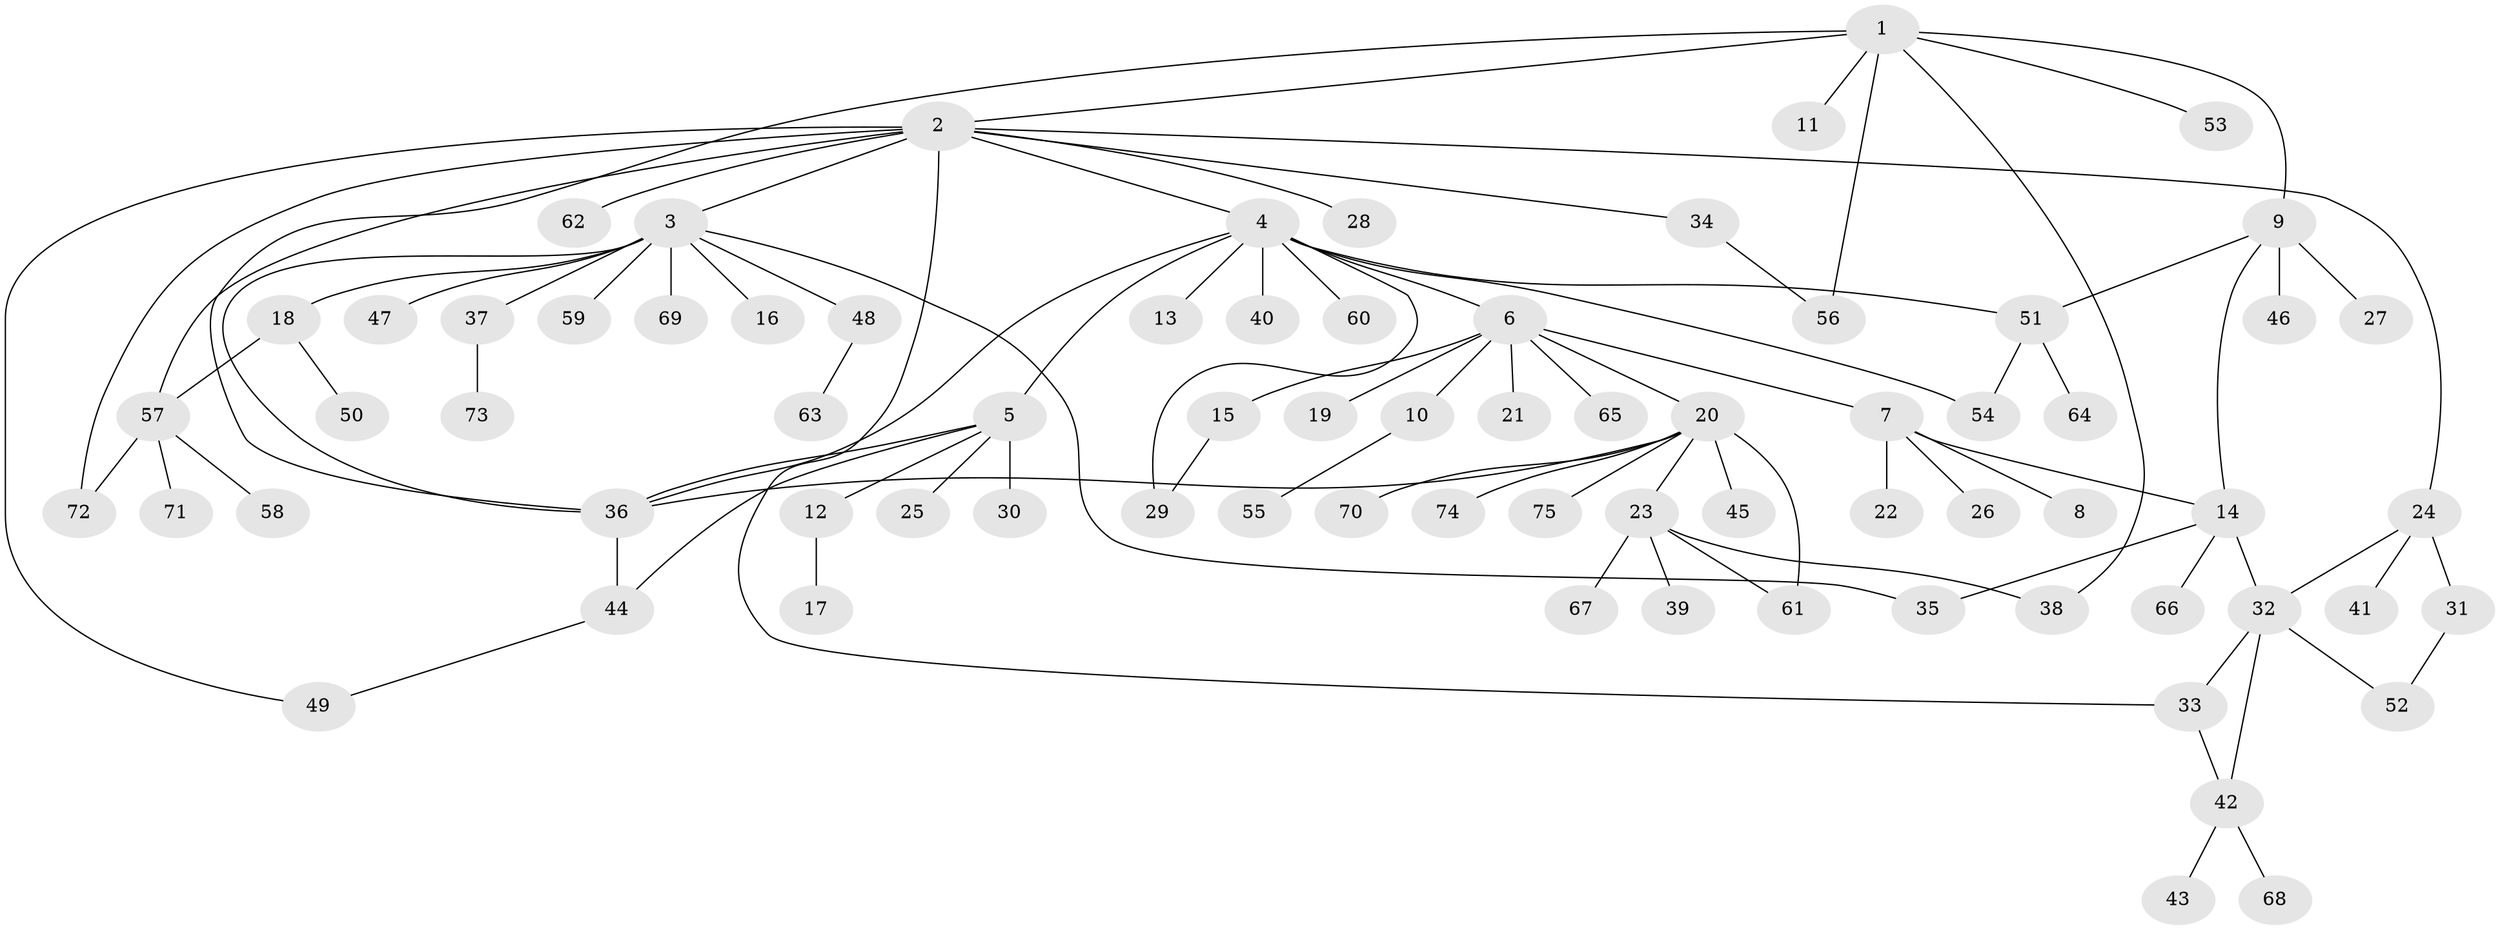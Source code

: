 // Generated by graph-tools (version 1.1) at 2025/47/03/09/25 04:47:50]
// undirected, 75 vertices, 94 edges
graph export_dot {
graph [start="1"]
  node [color=gray90,style=filled];
  1;
  2;
  3;
  4;
  5;
  6;
  7;
  8;
  9;
  10;
  11;
  12;
  13;
  14;
  15;
  16;
  17;
  18;
  19;
  20;
  21;
  22;
  23;
  24;
  25;
  26;
  27;
  28;
  29;
  30;
  31;
  32;
  33;
  34;
  35;
  36;
  37;
  38;
  39;
  40;
  41;
  42;
  43;
  44;
  45;
  46;
  47;
  48;
  49;
  50;
  51;
  52;
  53;
  54;
  55;
  56;
  57;
  58;
  59;
  60;
  61;
  62;
  63;
  64;
  65;
  66;
  67;
  68;
  69;
  70;
  71;
  72;
  73;
  74;
  75;
  1 -- 2;
  1 -- 9;
  1 -- 11;
  1 -- 36;
  1 -- 38;
  1 -- 53;
  1 -- 56;
  2 -- 3;
  2 -- 4;
  2 -- 24;
  2 -- 28;
  2 -- 33;
  2 -- 34;
  2 -- 49;
  2 -- 57;
  2 -- 62;
  2 -- 72;
  3 -- 16;
  3 -- 18;
  3 -- 35;
  3 -- 36;
  3 -- 37;
  3 -- 47;
  3 -- 48;
  3 -- 59;
  3 -- 69;
  4 -- 5;
  4 -- 6;
  4 -- 13;
  4 -- 29;
  4 -- 36;
  4 -- 40;
  4 -- 51;
  4 -- 54;
  4 -- 60;
  5 -- 12;
  5 -- 25;
  5 -- 30;
  5 -- 36;
  5 -- 44;
  6 -- 7;
  6 -- 10;
  6 -- 15;
  6 -- 19;
  6 -- 20;
  6 -- 21;
  6 -- 65;
  7 -- 8;
  7 -- 14;
  7 -- 22;
  7 -- 26;
  9 -- 14;
  9 -- 27;
  9 -- 46;
  9 -- 51;
  10 -- 55;
  12 -- 17;
  14 -- 32;
  14 -- 35;
  14 -- 66;
  15 -- 29;
  18 -- 50;
  18 -- 57;
  20 -- 23;
  20 -- 36;
  20 -- 45;
  20 -- 61;
  20 -- 70;
  20 -- 74;
  20 -- 75;
  23 -- 38;
  23 -- 39;
  23 -- 61;
  23 -- 67;
  24 -- 31;
  24 -- 32;
  24 -- 41;
  31 -- 52;
  32 -- 33;
  32 -- 42;
  32 -- 52;
  33 -- 42;
  34 -- 56;
  36 -- 44;
  37 -- 73;
  42 -- 43;
  42 -- 68;
  44 -- 49;
  48 -- 63;
  51 -- 54;
  51 -- 64;
  57 -- 58;
  57 -- 71;
  57 -- 72;
}
